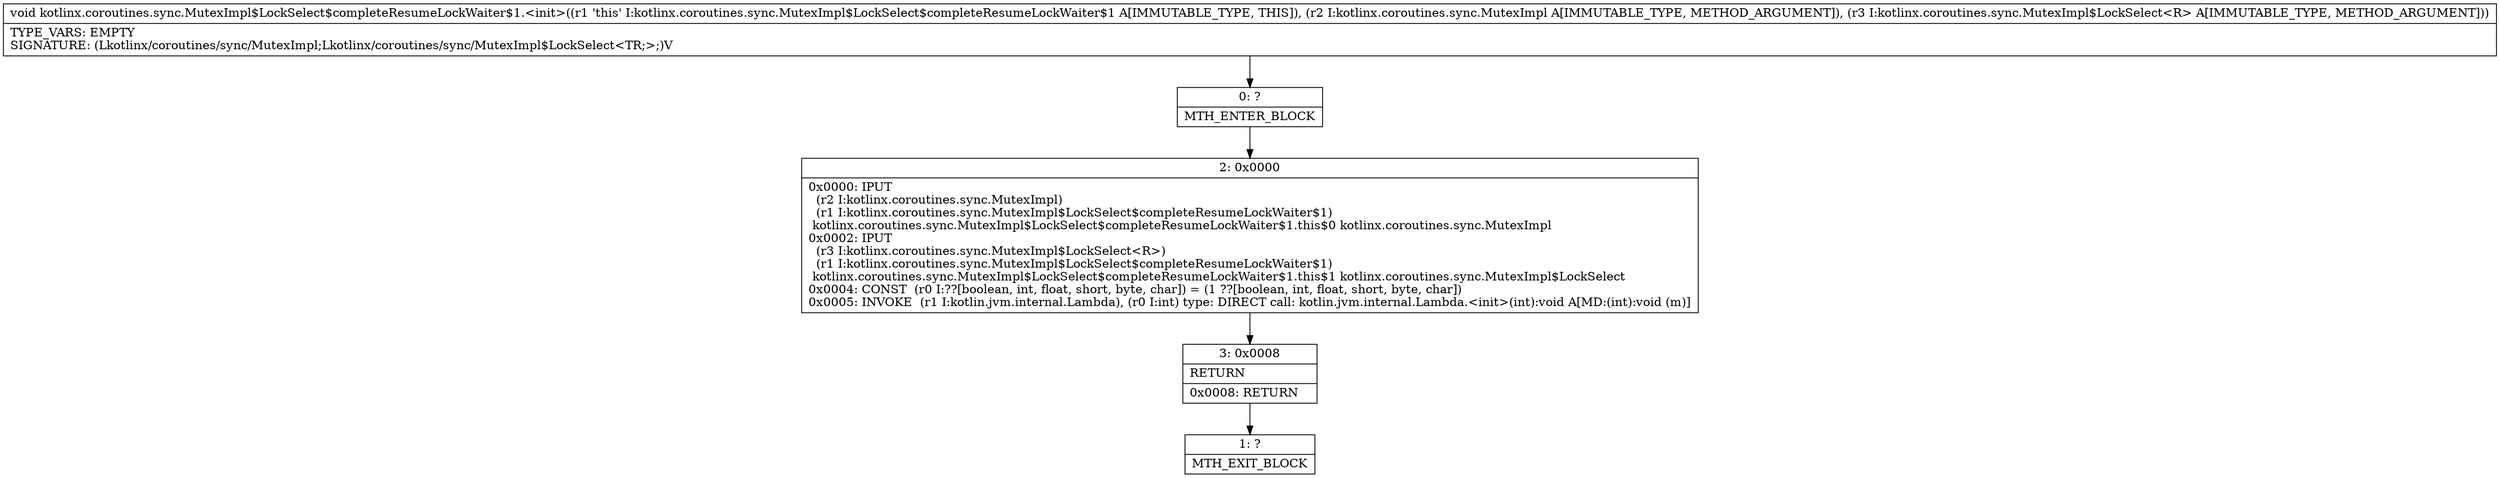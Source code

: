 digraph "CFG forkotlinx.coroutines.sync.MutexImpl$LockSelect$completeResumeLockWaiter$1.\<init\>(Lkotlinx\/coroutines\/sync\/MutexImpl;Lkotlinx\/coroutines\/sync\/MutexImpl$LockSelect;)V" {
Node_0 [shape=record,label="{0\:\ ?|MTH_ENTER_BLOCK\l}"];
Node_2 [shape=record,label="{2\:\ 0x0000|0x0000: IPUT  \l  (r2 I:kotlinx.coroutines.sync.MutexImpl)\l  (r1 I:kotlinx.coroutines.sync.MutexImpl$LockSelect$completeResumeLockWaiter$1)\l kotlinx.coroutines.sync.MutexImpl$LockSelect$completeResumeLockWaiter$1.this$0 kotlinx.coroutines.sync.MutexImpl \l0x0002: IPUT  \l  (r3 I:kotlinx.coroutines.sync.MutexImpl$LockSelect\<R\>)\l  (r1 I:kotlinx.coroutines.sync.MutexImpl$LockSelect$completeResumeLockWaiter$1)\l kotlinx.coroutines.sync.MutexImpl$LockSelect$completeResumeLockWaiter$1.this$1 kotlinx.coroutines.sync.MutexImpl$LockSelect \l0x0004: CONST  (r0 I:??[boolean, int, float, short, byte, char]) = (1 ??[boolean, int, float, short, byte, char]) \l0x0005: INVOKE  (r1 I:kotlin.jvm.internal.Lambda), (r0 I:int) type: DIRECT call: kotlin.jvm.internal.Lambda.\<init\>(int):void A[MD:(int):void (m)]\l}"];
Node_3 [shape=record,label="{3\:\ 0x0008|RETURN\l|0x0008: RETURN   \l}"];
Node_1 [shape=record,label="{1\:\ ?|MTH_EXIT_BLOCK\l}"];
MethodNode[shape=record,label="{void kotlinx.coroutines.sync.MutexImpl$LockSelect$completeResumeLockWaiter$1.\<init\>((r1 'this' I:kotlinx.coroutines.sync.MutexImpl$LockSelect$completeResumeLockWaiter$1 A[IMMUTABLE_TYPE, THIS]), (r2 I:kotlinx.coroutines.sync.MutexImpl A[IMMUTABLE_TYPE, METHOD_ARGUMENT]), (r3 I:kotlinx.coroutines.sync.MutexImpl$LockSelect\<R\> A[IMMUTABLE_TYPE, METHOD_ARGUMENT]))  | TYPE_VARS: EMPTY\lSIGNATURE: (Lkotlinx\/coroutines\/sync\/MutexImpl;Lkotlinx\/coroutines\/sync\/MutexImpl$LockSelect\<TR;\>;)V\l}"];
MethodNode -> Node_0;Node_0 -> Node_2;
Node_2 -> Node_3;
Node_3 -> Node_1;
}

